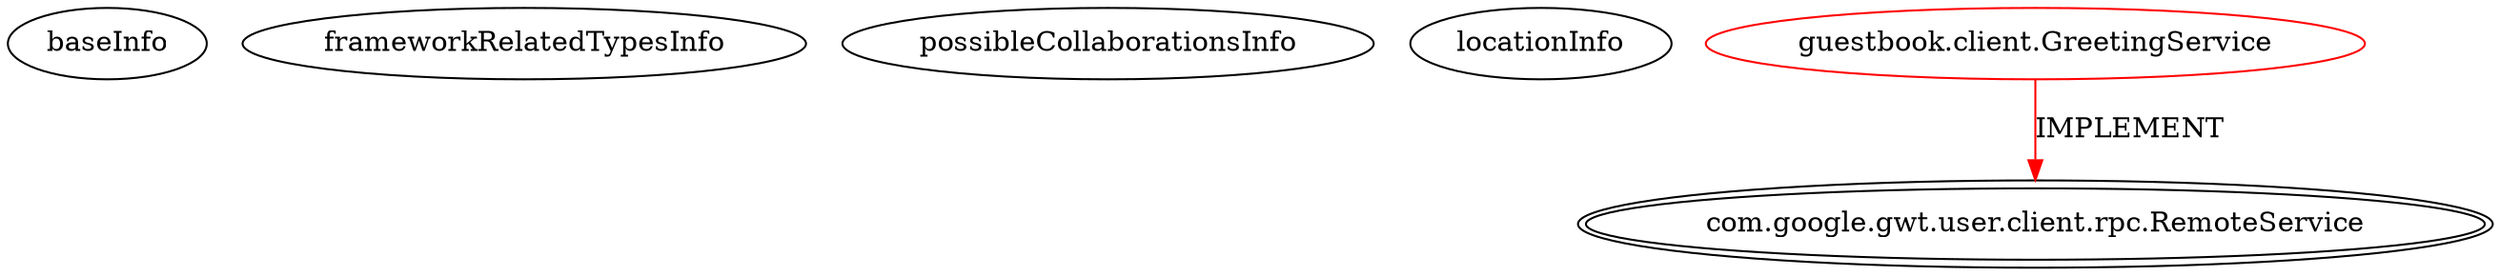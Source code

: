 digraph {
baseInfo[graphId=4418,category="extension_graph",isAnonymous=false,possibleRelation=false]
frameworkRelatedTypesInfo[0="com.google.gwt.user.client.rpc.RemoteService"]
possibleCollaborationsInfo[]
locationInfo[projectName="robinkeunen-shiny-octo-ironman",filePath="/robinkeunen-shiny-octo-ironman/shiny-octo-ironman-master/Guestbook/src/guestbook/client/GreetingService.java",contextSignature="GreetingService",graphId="4418"]
0[label="guestbook.client.GreetingService",vertexType="ROOT_CLIENT_CLASS_DECLARATION",isFrameworkType=false,color=red]
1[label="com.google.gwt.user.client.rpc.RemoteService",vertexType="FRAMEWORK_INTERFACE_TYPE",isFrameworkType=true,peripheries=2]
0->1[label="IMPLEMENT",color=red]
}
